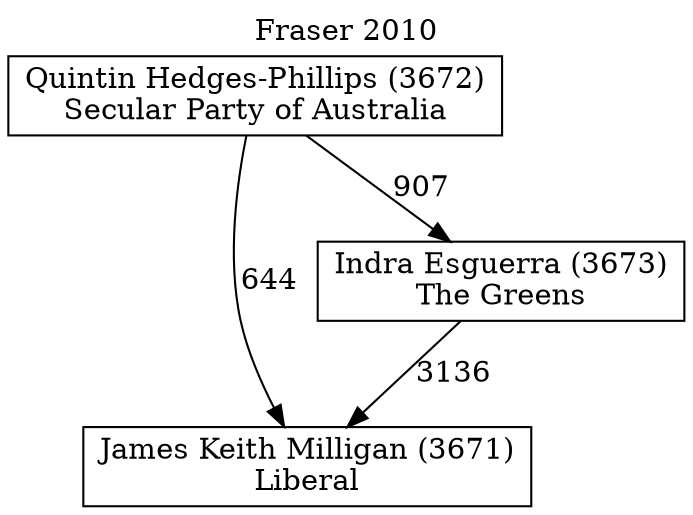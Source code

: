 // House preference flow
digraph "James Keith Milligan (3671)_Fraser_2010" {
	graph [label="Fraser 2010" labelloc=t mclimit=10]
	node [shape=box]
	"James Keith Milligan (3671)" [label="James Keith Milligan (3671)
Liberal"]
	"Indra Esguerra (3673)" [label="Indra Esguerra (3673)
The Greens"]
	"Quintin Hedges-Phillips (3672)" [label="Quintin Hedges-Phillips (3672)
Secular Party of Australia"]
	"Indra Esguerra (3673)" -> "James Keith Milligan (3671)" [label=3136]
	"Quintin Hedges-Phillips (3672)" -> "Indra Esguerra (3673)" [label=907]
	"Quintin Hedges-Phillips (3672)" -> "James Keith Milligan (3671)" [label=644]
}
